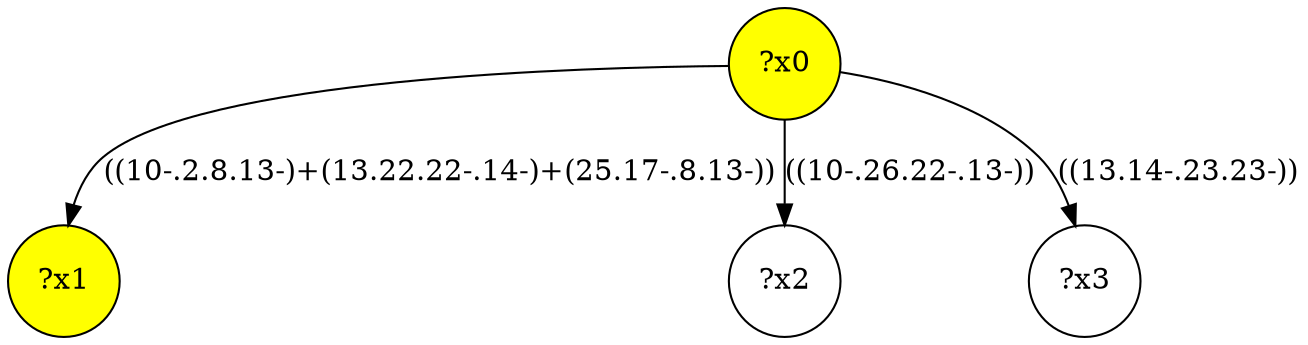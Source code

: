 digraph g {
	x0 [fillcolor="yellow", style="filled," shape=circle, label="?x0"];
	x1 [fillcolor="yellow", style="filled," shape=circle, label="?x1"];
	x0 -> x1 [label="((10-.2.8.13-)+(13.22.22-.14-)+(25.17-.8.13-))"];
	x2 [shape=circle, label="?x2"];
	x0 -> x2 [label="((10-.26.22-.13-))"];
	x3 [shape=circle, label="?x3"];
	x0 -> x3 [label="((13.14-.23.23-))"];
}
